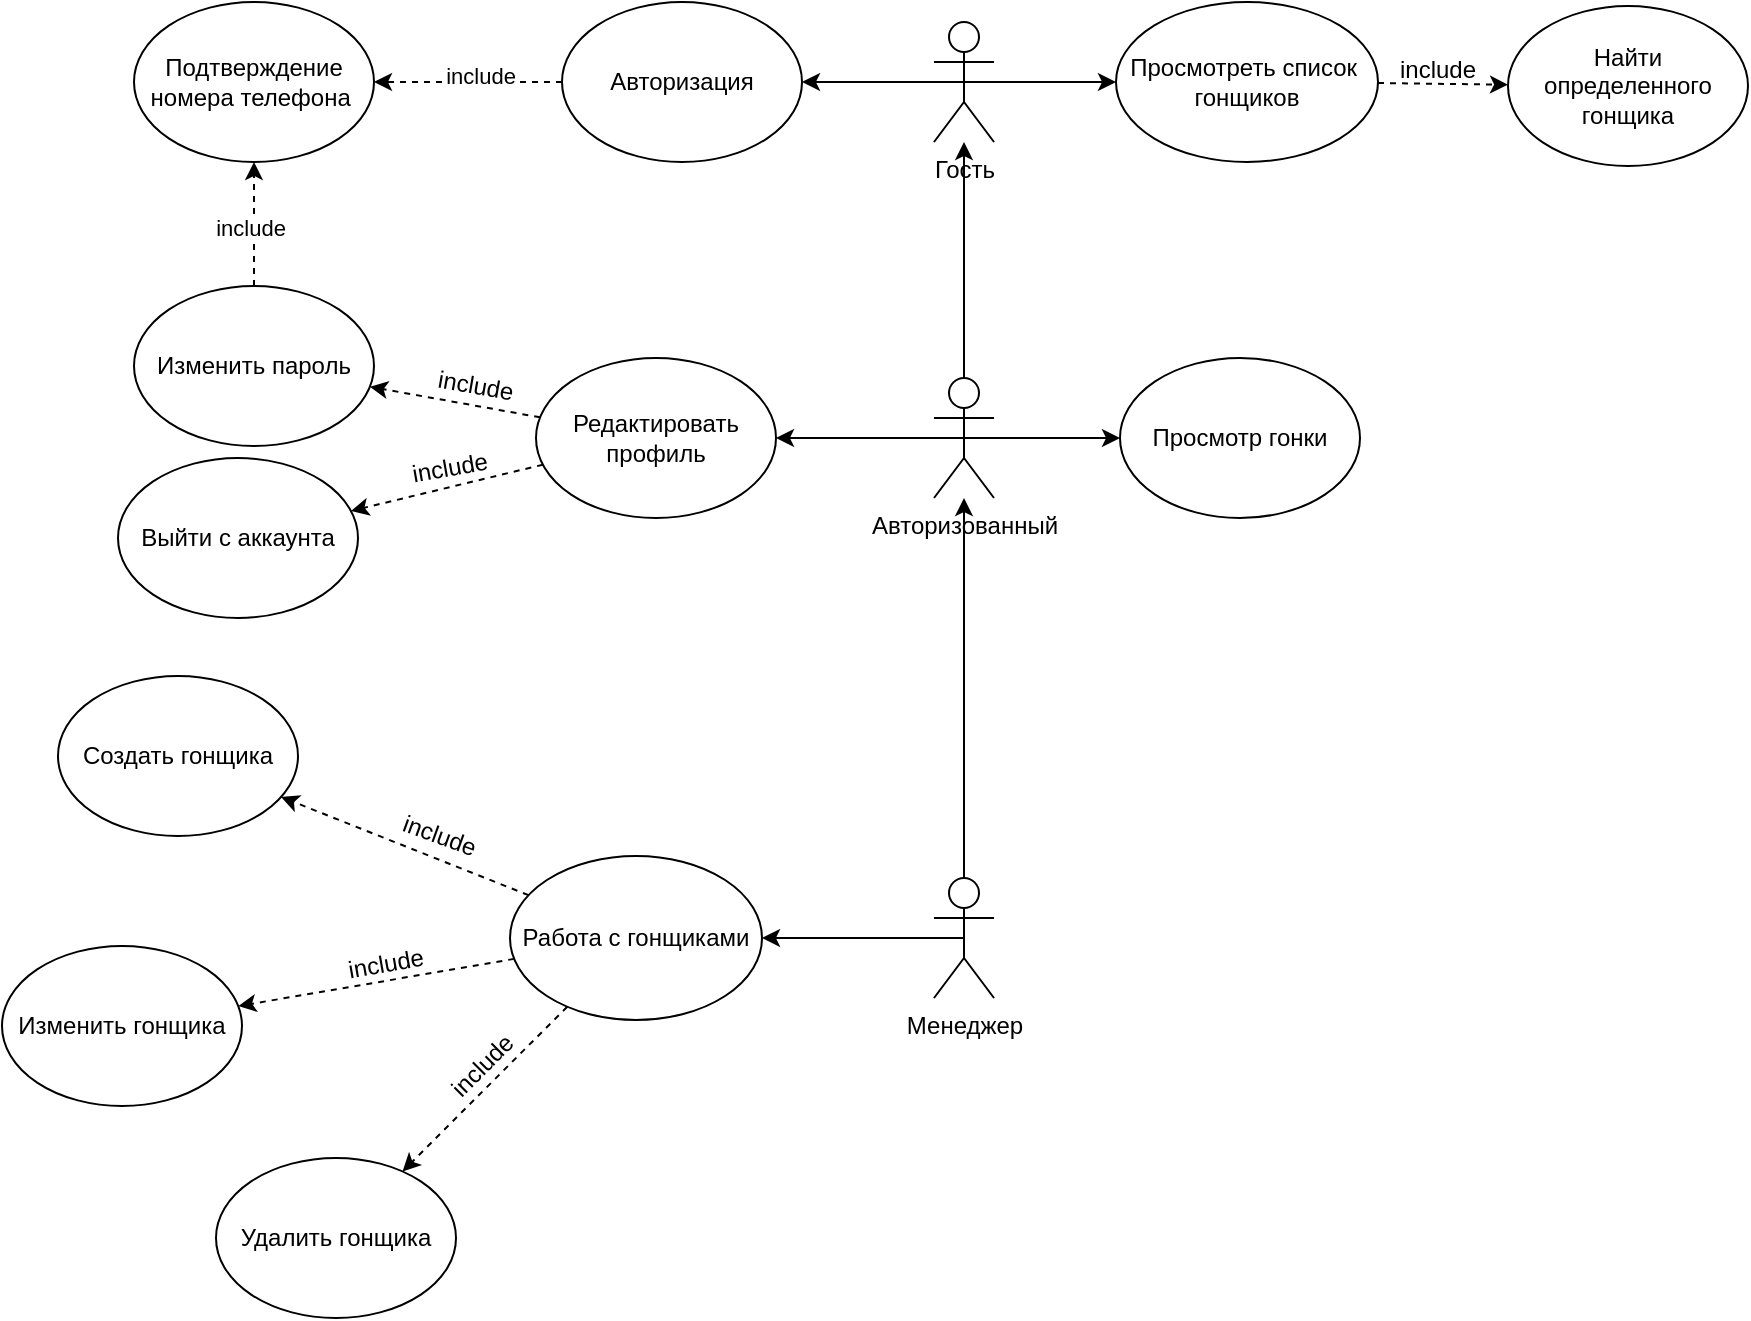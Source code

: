 <mxfile version="22.1.11" type="device">
  <diagram name="Страница — 1" id="3mVQlfiBgfyPtzx5OPET">
    <mxGraphModel dx="1834" dy="1191" grid="0" gridSize="10" guides="1" tooltips="1" connect="1" arrows="1" fold="1" page="0" pageScale="1" pageWidth="827" pageHeight="1169" math="0" shadow="0">
      <root>
        <mxCell id="0" />
        <mxCell id="1" parent="0" />
        <mxCell id="UrTUyANHy70f8fAS4UCn-6" style="edgeStyle=orthogonalEdgeStyle;rounded=0;orthogonalLoop=1;jettySize=auto;html=1;exitX=0.5;exitY=0.5;exitDx=0;exitDy=0;exitPerimeter=0;" parent="1" source="UrTUyANHy70f8fAS4UCn-1" edge="1" target="UrTUyANHy70f8fAS4UCn-7">
          <mxGeometry relative="1" as="geometry">
            <mxPoint x="342" y="463" as="targetPoint" />
          </mxGeometry>
        </mxCell>
        <mxCell id="cM8X2ik_qqPJhzIRUpZ_-13" style="edgeStyle=orthogonalEdgeStyle;rounded=0;orthogonalLoop=1;jettySize=auto;html=1;" edge="1" parent="1" source="UrTUyANHy70f8fAS4UCn-1" target="UrTUyANHy70f8fAS4UCn-2">
          <mxGeometry relative="1" as="geometry" />
        </mxCell>
        <mxCell id="UrTUyANHy70f8fAS4UCn-1" value="Менеджер" style="shape=umlActor;verticalLabelPosition=bottom;verticalAlign=top;html=1;outlineConnect=0;" parent="1" vertex="1">
          <mxGeometry x="421" y="433" width="30" height="60" as="geometry" />
        </mxCell>
        <mxCell id="cM8X2ik_qqPJhzIRUpZ_-14" style="edgeStyle=orthogonalEdgeStyle;rounded=0;orthogonalLoop=1;jettySize=auto;html=1;" edge="1" parent="1" source="UrTUyANHy70f8fAS4UCn-2" target="UrTUyANHy70f8fAS4UCn-3">
          <mxGeometry relative="1" as="geometry" />
        </mxCell>
        <mxCell id="cM8X2ik_qqPJhzIRUpZ_-15" style="edgeStyle=orthogonalEdgeStyle;rounded=0;orthogonalLoop=1;jettySize=auto;html=1;exitX=0.5;exitY=0.5;exitDx=0;exitDy=0;exitPerimeter=0;" edge="1" parent="1" source="UrTUyANHy70f8fAS4UCn-2" target="cM8X2ik_qqPJhzIRUpZ_-16">
          <mxGeometry relative="1" as="geometry">
            <mxPoint x="505" y="302" as="targetPoint" />
          </mxGeometry>
        </mxCell>
        <mxCell id="cM8X2ik_qqPJhzIRUpZ_-18" style="edgeStyle=orthogonalEdgeStyle;rounded=0;orthogonalLoop=1;jettySize=auto;html=1;exitX=0.5;exitY=0.5;exitDx=0;exitDy=0;exitPerimeter=0;" edge="1" parent="1" source="UrTUyANHy70f8fAS4UCn-2" target="cM8X2ik_qqPJhzIRUpZ_-17">
          <mxGeometry relative="1" as="geometry" />
        </mxCell>
        <mxCell id="UrTUyANHy70f8fAS4UCn-2" value="Авторизованный" style="shape=umlActor;verticalLabelPosition=bottom;verticalAlign=top;html=1;outlineConnect=0;" parent="1" vertex="1">
          <mxGeometry x="421" y="183" width="30" height="60" as="geometry" />
        </mxCell>
        <mxCell id="cM8X2ik_qqPJhzIRUpZ_-34" style="edgeStyle=orthogonalEdgeStyle;rounded=0;orthogonalLoop=1;jettySize=auto;html=1;exitX=0.5;exitY=0.5;exitDx=0;exitDy=0;exitPerimeter=0;" edge="1" parent="1" source="UrTUyANHy70f8fAS4UCn-3" target="cM8X2ik_qqPJhzIRUpZ_-32">
          <mxGeometry relative="1" as="geometry" />
        </mxCell>
        <mxCell id="cM8X2ik_qqPJhzIRUpZ_-36" style="edgeStyle=orthogonalEdgeStyle;rounded=0;orthogonalLoop=1;jettySize=auto;html=1;exitX=0.5;exitY=0.5;exitDx=0;exitDy=0;exitPerimeter=0;" edge="1" parent="1" source="UrTUyANHy70f8fAS4UCn-3" target="cM8X2ik_qqPJhzIRUpZ_-37">
          <mxGeometry relative="1" as="geometry">
            <mxPoint x="515" y="35" as="targetPoint" />
          </mxGeometry>
        </mxCell>
        <mxCell id="UrTUyANHy70f8fAS4UCn-3" value="Гость" style="shape=umlActor;verticalLabelPosition=bottom;verticalAlign=top;html=1;outlineConnect=0;" parent="1" vertex="1">
          <mxGeometry x="421" y="5" width="30" height="60" as="geometry" />
        </mxCell>
        <mxCell id="UrTUyANHy70f8fAS4UCn-7" value="Работа с гонщиками" style="ellipse;whiteSpace=wrap;html=1;" parent="1" vertex="1">
          <mxGeometry x="209" y="422" width="126" height="82" as="geometry" />
        </mxCell>
        <mxCell id="UrTUyANHy70f8fAS4UCn-9" value="Изменить гонщика" style="ellipse;whiteSpace=wrap;html=1;" parent="1" vertex="1">
          <mxGeometry x="-45" y="467" width="120" height="80" as="geometry" />
        </mxCell>
        <mxCell id="UrTUyANHy70f8fAS4UCn-10" value="Удалить гонщика" style="ellipse;whiteSpace=wrap;html=1;" parent="1" vertex="1">
          <mxGeometry x="62" y="573" width="120" height="80" as="geometry" />
        </mxCell>
        <mxCell id="UrTUyANHy70f8fAS4UCn-11" value="Создать гонщика" style="ellipse;whiteSpace=wrap;html=1;" parent="1" vertex="1">
          <mxGeometry x="-17" y="332" width="120" height="80" as="geometry" />
        </mxCell>
        <mxCell id="cM8X2ik_qqPJhzIRUpZ_-1" value="" style="endArrow=classic;html=1;rounded=0;dashed=1;" edge="1" parent="1" source="UrTUyANHy70f8fAS4UCn-7" target="UrTUyANHy70f8fAS4UCn-11">
          <mxGeometry width="50" height="50" relative="1" as="geometry">
            <mxPoint x="212" y="470" as="sourcePoint" />
            <mxPoint x="262" y="420" as="targetPoint" />
          </mxGeometry>
        </mxCell>
        <mxCell id="cM8X2ik_qqPJhzIRUpZ_-2" value="" style="endArrow=classic;html=1;rounded=0;dashed=1;" edge="1" parent="1" source="UrTUyANHy70f8fAS4UCn-7" target="UrTUyANHy70f8fAS4UCn-9">
          <mxGeometry width="50" height="50" relative="1" as="geometry">
            <mxPoint x="212" y="470" as="sourcePoint" />
            <mxPoint x="262" y="420" as="targetPoint" />
          </mxGeometry>
        </mxCell>
        <mxCell id="cM8X2ik_qqPJhzIRUpZ_-3" value="" style="endArrow=classic;html=1;rounded=0;dashed=1;" edge="1" parent="1" source="UrTUyANHy70f8fAS4UCn-7" target="UrTUyANHy70f8fAS4UCn-10">
          <mxGeometry width="50" height="50" relative="1" as="geometry">
            <mxPoint x="212" y="470" as="sourcePoint" />
            <mxPoint x="262" y="420" as="targetPoint" />
          </mxGeometry>
        </mxCell>
        <mxCell id="cM8X2ik_qqPJhzIRUpZ_-6" value="include" style="text;html=1;strokeColor=none;fillColor=none;align=center;verticalAlign=middle;whiteSpace=wrap;rounded=0;rotation=-10;" vertex="1" parent="1">
          <mxGeometry x="117" y="462" width="60" height="27" as="geometry" />
        </mxCell>
        <mxCell id="cM8X2ik_qqPJhzIRUpZ_-10" value="include" style="text;html=1;strokeColor=none;fillColor=none;align=center;verticalAlign=middle;whiteSpace=wrap;rounded=0;rotation=-45;" vertex="1" parent="1">
          <mxGeometry x="165" y="513" width="60" height="27" as="geometry" />
        </mxCell>
        <mxCell id="cM8X2ik_qqPJhzIRUpZ_-12" value="include" style="text;html=1;strokeColor=none;fillColor=none;align=center;verticalAlign=middle;whiteSpace=wrap;rounded=0;rotation=20;" vertex="1" parent="1">
          <mxGeometry x="144" y="398" width="60" height="27" as="geometry" />
        </mxCell>
        <mxCell id="cM8X2ik_qqPJhzIRUpZ_-16" value="Просмотр гонки" style="ellipse;whiteSpace=wrap;html=1;" vertex="1" parent="1">
          <mxGeometry x="514" y="173" width="120" height="80" as="geometry" />
        </mxCell>
        <mxCell id="cM8X2ik_qqPJhzIRUpZ_-17" value="Редактировать профиль" style="ellipse;whiteSpace=wrap;html=1;" vertex="1" parent="1">
          <mxGeometry x="222" y="173" width="120" height="80" as="geometry" />
        </mxCell>
        <mxCell id="cM8X2ik_qqPJhzIRUpZ_-19" value="Подтверждение номера телефона&amp;nbsp;" style="ellipse;whiteSpace=wrap;html=1;" vertex="1" parent="1">
          <mxGeometry x="21" y="-5" width="120" height="80" as="geometry" />
        </mxCell>
        <mxCell id="cM8X2ik_qqPJhzIRUpZ_-20" value="Выйти с аккаунта" style="ellipse;whiteSpace=wrap;html=1;" vertex="1" parent="1">
          <mxGeometry x="13" y="223" width="120" height="80" as="geometry" />
        </mxCell>
        <mxCell id="cM8X2ik_qqPJhzIRUpZ_-23" value="" style="endArrow=classic;html=1;rounded=0;dashed=1;" edge="1" parent="1" source="cM8X2ik_qqPJhzIRUpZ_-17" target="cM8X2ik_qqPJhzIRUpZ_-26">
          <mxGeometry width="50" height="50" relative="1" as="geometry">
            <mxPoint x="228" y="452" as="sourcePoint" />
            <mxPoint x="105" y="402" as="targetPoint" />
          </mxGeometry>
        </mxCell>
        <mxCell id="cM8X2ik_qqPJhzIRUpZ_-24" value="" style="endArrow=classic;html=1;rounded=0;dashed=1;" edge="1" parent="1" source="cM8X2ik_qqPJhzIRUpZ_-17" target="cM8X2ik_qqPJhzIRUpZ_-20">
          <mxGeometry width="50" height="50" relative="1" as="geometry">
            <mxPoint x="238" y="462" as="sourcePoint" />
            <mxPoint x="115" y="412" as="targetPoint" />
          </mxGeometry>
        </mxCell>
        <mxCell id="cM8X2ik_qqPJhzIRUpZ_-25" value="include" style="text;html=1;strokeColor=none;fillColor=none;align=center;verticalAlign=middle;whiteSpace=wrap;rounded=0;rotation=-10;" vertex="1" parent="1">
          <mxGeometry x="149" y="214" width="60" height="27" as="geometry" />
        </mxCell>
        <mxCell id="cM8X2ik_qqPJhzIRUpZ_-26" value="Изменить пароль" style="ellipse;whiteSpace=wrap;html=1;" vertex="1" parent="1">
          <mxGeometry x="21" y="137" width="120" height="80" as="geometry" />
        </mxCell>
        <mxCell id="cM8X2ik_qqPJhzIRUpZ_-27" value="" style="endArrow=classic;html=1;rounded=0;dashed=1;" edge="1" parent="1" source="cM8X2ik_qqPJhzIRUpZ_-26" target="cM8X2ik_qqPJhzIRUpZ_-19">
          <mxGeometry width="50" height="50" relative="1" as="geometry">
            <mxPoint x="234" y="213" as="sourcePoint" />
            <mxPoint x="149" y="197" as="targetPoint" />
          </mxGeometry>
        </mxCell>
        <mxCell id="cM8X2ik_qqPJhzIRUpZ_-31" value="include" style="edgeLabel;html=1;align=center;verticalAlign=middle;resizable=0;points=[];" vertex="1" connectable="0" parent="cM8X2ik_qqPJhzIRUpZ_-27">
          <mxGeometry x="-0.032" y="1" relative="1" as="geometry">
            <mxPoint x="-1" y="1" as="offset" />
          </mxGeometry>
        </mxCell>
        <mxCell id="cM8X2ik_qqPJhzIRUpZ_-28" value="include" style="text;html=1;strokeColor=none;fillColor=none;align=center;verticalAlign=middle;whiteSpace=wrap;rounded=0;rotation=10;" vertex="1" parent="1">
          <mxGeometry x="162" y="173" width="60" height="27" as="geometry" />
        </mxCell>
        <mxCell id="cM8X2ik_qqPJhzIRUpZ_-32" value="Авторизация" style="ellipse;whiteSpace=wrap;html=1;" vertex="1" parent="1">
          <mxGeometry x="235" y="-5" width="120" height="80" as="geometry" />
        </mxCell>
        <mxCell id="cM8X2ik_qqPJhzIRUpZ_-37" value="Просмотреть список&amp;nbsp;&lt;br&gt;гонщиков" style="ellipse;whiteSpace=wrap;html=1;" vertex="1" parent="1">
          <mxGeometry x="512" y="-5" width="131" height="80" as="geometry" />
        </mxCell>
        <mxCell id="cM8X2ik_qqPJhzIRUpZ_-38" value="" style="endArrow=classic;html=1;rounded=0;dashed=1;" edge="1" parent="1" source="cM8X2ik_qqPJhzIRUpZ_-32" target="cM8X2ik_qqPJhzIRUpZ_-19">
          <mxGeometry width="50" height="50" relative="1" as="geometry">
            <mxPoint x="91" y="147" as="sourcePoint" />
            <mxPoint x="91" y="85" as="targetPoint" />
          </mxGeometry>
        </mxCell>
        <mxCell id="cM8X2ik_qqPJhzIRUpZ_-39" value="include" style="edgeLabel;html=1;align=center;verticalAlign=middle;resizable=0;points=[];" vertex="1" connectable="0" parent="cM8X2ik_qqPJhzIRUpZ_-38">
          <mxGeometry x="-0.032" y="1" relative="1" as="geometry">
            <mxPoint x="4" y="-4" as="offset" />
          </mxGeometry>
        </mxCell>
        <mxCell id="cM8X2ik_qqPJhzIRUpZ_-40" value="Найти определенного гонщика" style="ellipse;whiteSpace=wrap;html=1;" vertex="1" parent="1">
          <mxGeometry x="708" y="-3" width="120" height="80" as="geometry" />
        </mxCell>
        <mxCell id="cM8X2ik_qqPJhzIRUpZ_-41" value="" style="endArrow=classic;html=1;rounded=0;dashed=1;" edge="1" parent="1" source="cM8X2ik_qqPJhzIRUpZ_-37" target="cM8X2ik_qqPJhzIRUpZ_-40">
          <mxGeometry width="50" height="50" relative="1" as="geometry">
            <mxPoint x="228" y="452" as="sourcePoint" />
            <mxPoint x="105" y="402" as="targetPoint" />
          </mxGeometry>
        </mxCell>
        <mxCell id="cM8X2ik_qqPJhzIRUpZ_-42" value="include" style="text;html=1;strokeColor=none;fillColor=none;align=center;verticalAlign=middle;whiteSpace=wrap;rounded=0;rotation=0;" vertex="1" parent="1">
          <mxGeometry x="643" y="15" width="60" height="27" as="geometry" />
        </mxCell>
      </root>
    </mxGraphModel>
  </diagram>
</mxfile>
